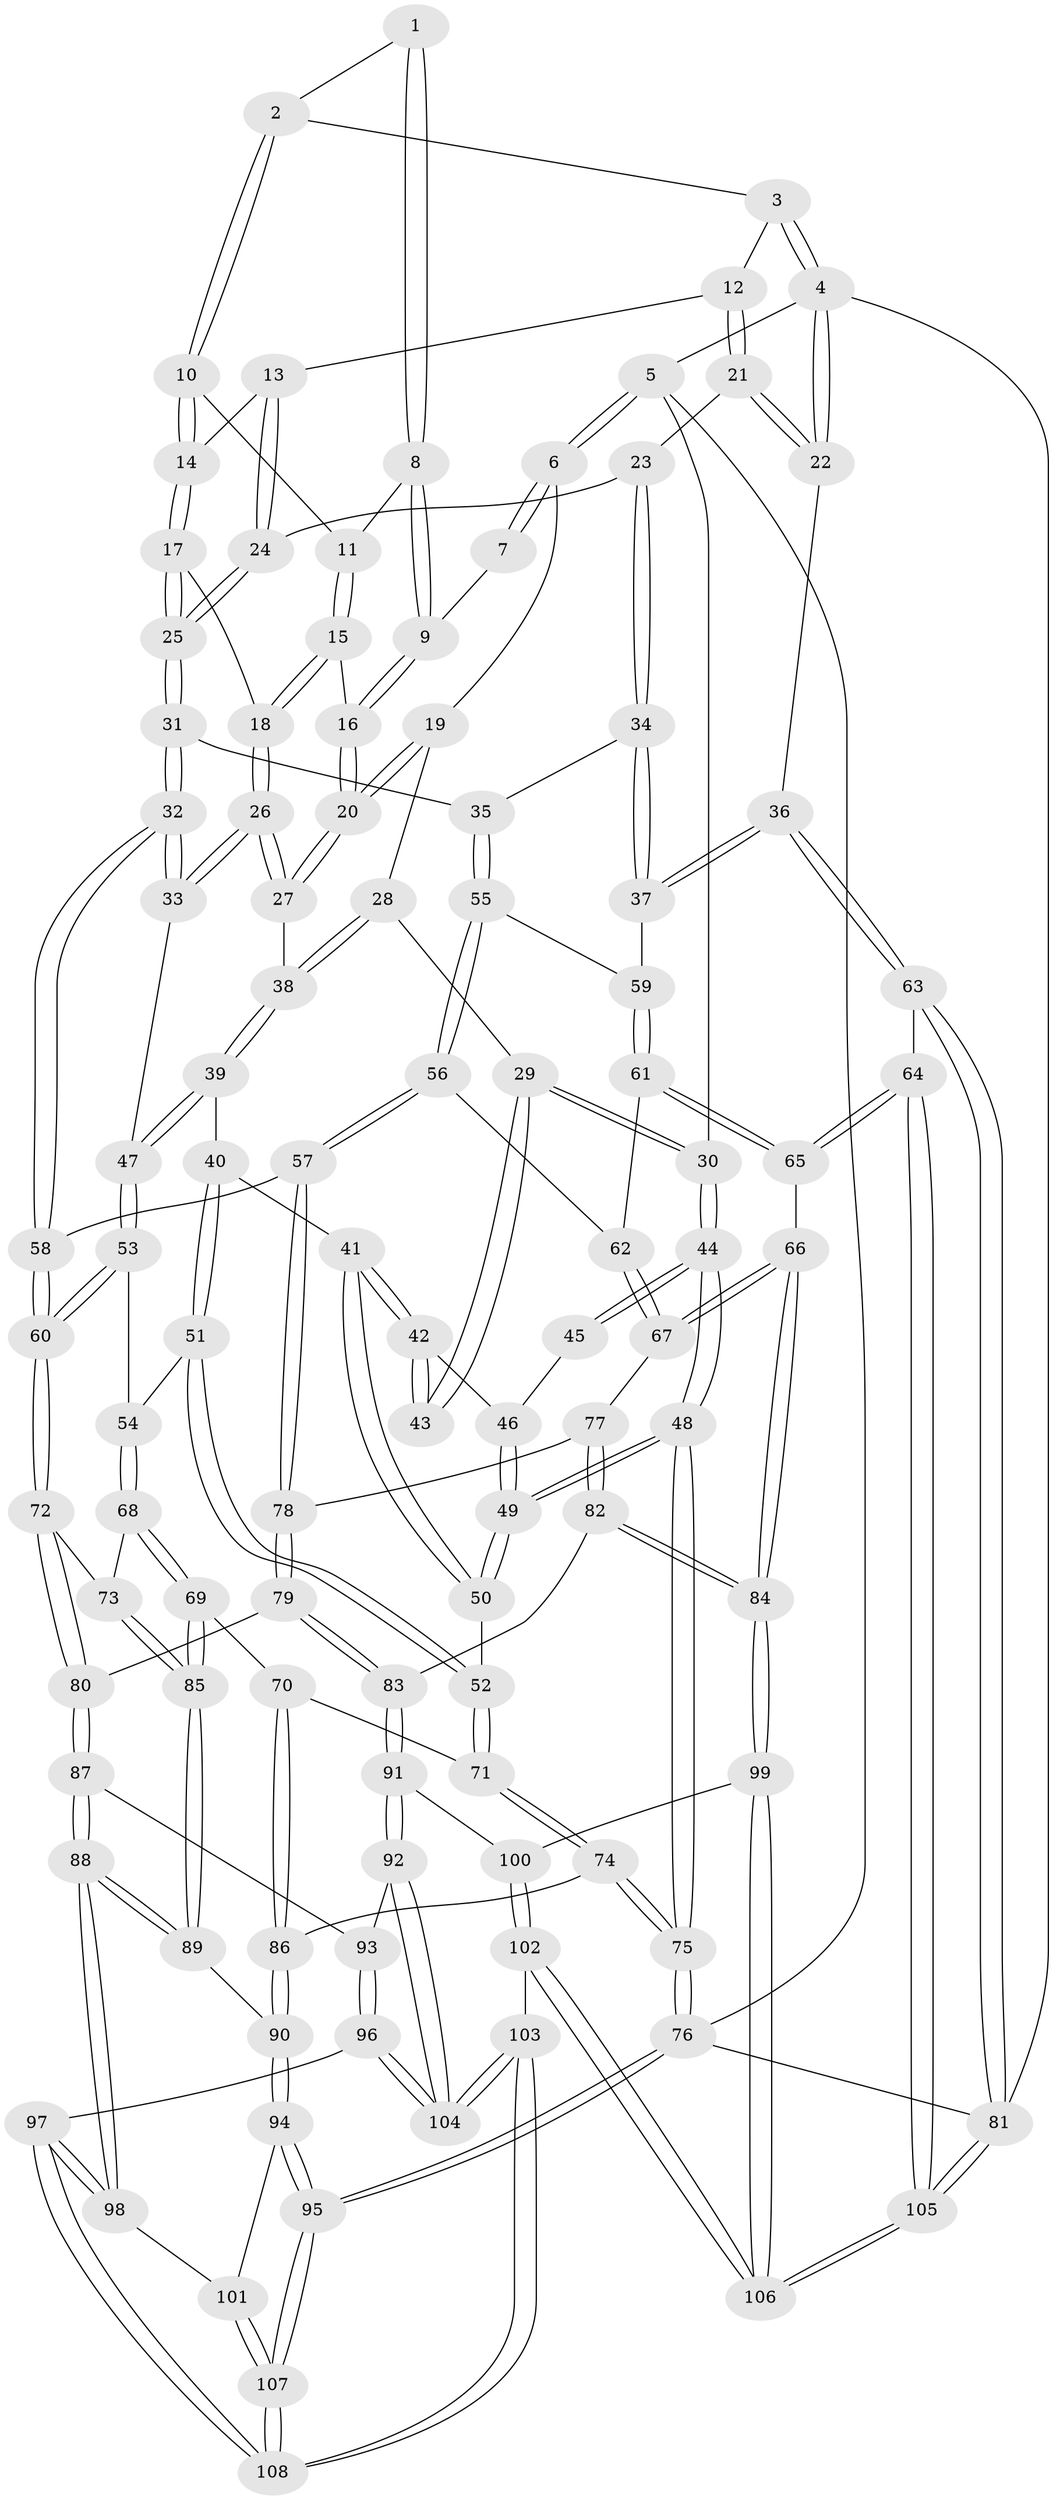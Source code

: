 // coarse degree distribution, {2: 0.023255813953488372, 4: 0.32558139534883723, 5: 0.32558139534883723, 3: 0.11627906976744186, 6: 0.18604651162790697, 7: 0.023255813953488372}
// Generated by graph-tools (version 1.1) at 2025/06/03/04/25 22:06:51]
// undirected, 108 vertices, 267 edges
graph export_dot {
graph [start="1"]
  node [color=gray90,style=filled];
  1 [pos="+0.4799263608475914+0"];
  2 [pos="+0.7503810031355427+0"];
  3 [pos="+0.7884122776873378+0"];
  4 [pos="+1+0"];
  5 [pos="+0+0"];
  6 [pos="+0+0"];
  7 [pos="+0.4610502251621764+0"];
  8 [pos="+0.5599036779198733+0.0612420312074109"];
  9 [pos="+0.4473506398797067+0.08801280033107874"];
  10 [pos="+0.6671619199809282+0.004704664886454561"];
  11 [pos="+0.5668445531564851+0.06522854668364343"];
  12 [pos="+0.7974252714530979+0.10518381701541282"];
  13 [pos="+0.795650198196841+0.10970360614404605"];
  14 [pos="+0.6749542186001755+0.1269615750611959"];
  15 [pos="+0.5886853864521481+0.13149033079033506"];
  16 [pos="+0.43394947292816705+0.1199739513227652"];
  17 [pos="+0.6485114242189733+0.16407735064429457"];
  18 [pos="+0.6200126764669068+0.16170407880862475"];
  19 [pos="+0.1612421963267574+0.03430495775871007"];
  20 [pos="+0.39501069646985154+0.168308197620617"];
  21 [pos="+1+0.05955753732623319"];
  22 [pos="+1+0"];
  23 [pos="+0.8944189076209271+0.19680628229017658"];
  24 [pos="+0.8208828695161414+0.17611698391149092"];
  25 [pos="+0.7162551935469176+0.29451444441475283"];
  26 [pos="+0.45971163726668945+0.276837359404234"];
  27 [pos="+0.40910629446094643+0.22459897708224819"];
  28 [pos="+0.1548912954400689+0.17292619674888274"];
  29 [pos="+0.13807656350563166+0.20539637931456153"];
  30 [pos="+0+0.3388750719475377"];
  31 [pos="+0.7159243186144361+0.32575866734675385"];
  32 [pos="+0.5099622265512338+0.3876544004942608"];
  33 [pos="+0.4956892816809621+0.3723282626157317"];
  34 [pos="+0.9150340501804054+0.3104529639038252"];
  35 [pos="+0.7217440203959102+0.3307102268169187"];
  36 [pos="+1+0.4355886849581028"];
  37 [pos="+1+0.40140680144421753"];
  38 [pos="+0.2702496021742155+0.30167286368934076"];
  39 [pos="+0.24551863642858557+0.3688690431048654"];
  40 [pos="+0.2301998709107716+0.3727068108701901"];
  41 [pos="+0.2065828542337531+0.3736637516070773"];
  42 [pos="+0.1635979237851728+0.3476074048597896"];
  43 [pos="+0.12298290067607852+0.2752420600114636"];
  44 [pos="+0+0.34260451990644086"];
  45 [pos="+0.09482289956374598+0.2917961537550396"];
  46 [pos="+0.06835010303842845+0.39081196967054926"];
  47 [pos="+0.29955512328189765+0.41603037223329836"];
  48 [pos="+0+0.47495331233097354"];
  49 [pos="+0+0.484390537905252"];
  50 [pos="+0.08549384174812943+0.5211501827603322"];
  51 [pos="+0.20199885122609315+0.5476300104050219"];
  52 [pos="+0.09051486176737276+0.5251362506671856"];
  53 [pos="+0.29804583547553065+0.5255308027238267"];
  54 [pos="+0.22301261196622554+0.5565680143643962"];
  55 [pos="+0.7578595842160244+0.4281271748018652"];
  56 [pos="+0.6764787419929889+0.5638222521785475"];
  57 [pos="+0.6619270386820458+0.5808938337305991"];
  58 [pos="+0.5127176744827872+0.4973501991097706"];
  59 [pos="+0.8306541497905193+0.46530991801629024"];
  60 [pos="+0.43141511572069297+0.5841647840504944"];
  61 [pos="+0.8357505621286048+0.5344743957763926"];
  62 [pos="+0.8301654702273807+0.5370979974375472"];
  63 [pos="+1+0.6753697260451232"];
  64 [pos="+1+0.6863521367734344"];
  65 [pos="+0.9619496121073137+0.7093148666990292"];
  66 [pos="+0.8671748915712829+0.7495135253711545"];
  67 [pos="+0.718087814490479+0.6491861531140494"];
  68 [pos="+0.22742528521381436+0.5967820940040068"];
  69 [pos="+0.19335682928770775+0.7177790369218602"];
  70 [pos="+0.17465851252913517+0.7131905666479267"];
  71 [pos="+0.10322613282788215+0.6187942853824218"];
  72 [pos="+0.4221095196461401+0.6670426913258756"];
  73 [pos="+0.3411244132278467+0.6814176518051701"];
  74 [pos="+0.020353691722957222+0.7382632690312179"];
  75 [pos="+0+0.6686678024538909"];
  76 [pos="+0+1"];
  77 [pos="+0.6961327005212683+0.6381826503554227"];
  78 [pos="+0.6737926319355121+0.6145004738671778"];
  79 [pos="+0.5578003489554721+0.7047666839093283"];
  80 [pos="+0.43019303423955535+0.6834254822727266"];
  81 [pos="+1+1"];
  82 [pos="+0.6251978201328429+0.80040670385847"];
  83 [pos="+0.6083265997819414+0.808089221487677"];
  84 [pos="+0.8233865873755922+0.8205429067633018"];
  85 [pos="+0.22198596637962045+0.7500824437883928"];
  86 [pos="+0.040117298168544625+0.7504633033730533"];
  87 [pos="+0.42929371450838116+0.7572939685853326"];
  88 [pos="+0.2556614712591542+0.8523257852259258"];
  89 [pos="+0.2272278917623434+0.7949473822258699"];
  90 [pos="+0.07290029779710046+0.8285908574922523"];
  91 [pos="+0.6044647947342737+0.8137438815465642"];
  92 [pos="+0.4786836361205162+0.8356720454666708"];
  93 [pos="+0.4504240621991676+0.7984141673189897"];
  94 [pos="+0.07221626500638542+0.8346898725302254"];
  95 [pos="+0+1"];
  96 [pos="+0.3163991606859785+0.9144968905697015"];
  97 [pos="+0.27440282432340923+0.9044226472150866"];
  98 [pos="+0.25568166431237105+0.8539189114700129"];
  99 [pos="+0.8131178474493516+0.8728479568275289"];
  100 [pos="+0.6141562076734476+0.8562129107311699"];
  101 [pos="+0.12594245900291323+0.8941182976751473"];
  102 [pos="+0.6787904185422481+1"];
  103 [pos="+0.5732560901009645+1"];
  104 [pos="+0.46487056782497094+0.9810240089831641"];
  105 [pos="+0.7579451413969711+1"];
  106 [pos="+0.7497486421746473+1"];
  107 [pos="+0.021094803174237554+1"];
  108 [pos="+0.0838200877957099+1"];
  1 -- 2;
  1 -- 8;
  1 -- 8;
  2 -- 3;
  2 -- 10;
  2 -- 10;
  3 -- 4;
  3 -- 4;
  3 -- 12;
  4 -- 5;
  4 -- 22;
  4 -- 22;
  4 -- 81;
  5 -- 6;
  5 -- 6;
  5 -- 30;
  5 -- 76;
  6 -- 7;
  6 -- 7;
  6 -- 19;
  7 -- 9;
  8 -- 9;
  8 -- 9;
  8 -- 11;
  9 -- 16;
  9 -- 16;
  10 -- 11;
  10 -- 14;
  10 -- 14;
  11 -- 15;
  11 -- 15;
  12 -- 13;
  12 -- 21;
  12 -- 21;
  13 -- 14;
  13 -- 24;
  13 -- 24;
  14 -- 17;
  14 -- 17;
  15 -- 16;
  15 -- 18;
  15 -- 18;
  16 -- 20;
  16 -- 20;
  17 -- 18;
  17 -- 25;
  17 -- 25;
  18 -- 26;
  18 -- 26;
  19 -- 20;
  19 -- 20;
  19 -- 28;
  20 -- 27;
  20 -- 27;
  21 -- 22;
  21 -- 22;
  21 -- 23;
  22 -- 36;
  23 -- 24;
  23 -- 34;
  23 -- 34;
  24 -- 25;
  24 -- 25;
  25 -- 31;
  25 -- 31;
  26 -- 27;
  26 -- 27;
  26 -- 33;
  26 -- 33;
  27 -- 38;
  28 -- 29;
  28 -- 38;
  28 -- 38;
  29 -- 30;
  29 -- 30;
  29 -- 43;
  29 -- 43;
  30 -- 44;
  30 -- 44;
  31 -- 32;
  31 -- 32;
  31 -- 35;
  32 -- 33;
  32 -- 33;
  32 -- 58;
  32 -- 58;
  33 -- 47;
  34 -- 35;
  34 -- 37;
  34 -- 37;
  35 -- 55;
  35 -- 55;
  36 -- 37;
  36 -- 37;
  36 -- 63;
  36 -- 63;
  37 -- 59;
  38 -- 39;
  38 -- 39;
  39 -- 40;
  39 -- 47;
  39 -- 47;
  40 -- 41;
  40 -- 51;
  40 -- 51;
  41 -- 42;
  41 -- 42;
  41 -- 50;
  41 -- 50;
  42 -- 43;
  42 -- 43;
  42 -- 46;
  44 -- 45;
  44 -- 45;
  44 -- 48;
  44 -- 48;
  45 -- 46;
  46 -- 49;
  46 -- 49;
  47 -- 53;
  47 -- 53;
  48 -- 49;
  48 -- 49;
  48 -- 75;
  48 -- 75;
  49 -- 50;
  49 -- 50;
  50 -- 52;
  51 -- 52;
  51 -- 52;
  51 -- 54;
  52 -- 71;
  52 -- 71;
  53 -- 54;
  53 -- 60;
  53 -- 60;
  54 -- 68;
  54 -- 68;
  55 -- 56;
  55 -- 56;
  55 -- 59;
  56 -- 57;
  56 -- 57;
  56 -- 62;
  57 -- 58;
  57 -- 78;
  57 -- 78;
  58 -- 60;
  58 -- 60;
  59 -- 61;
  59 -- 61;
  60 -- 72;
  60 -- 72;
  61 -- 62;
  61 -- 65;
  61 -- 65;
  62 -- 67;
  62 -- 67;
  63 -- 64;
  63 -- 81;
  63 -- 81;
  64 -- 65;
  64 -- 65;
  64 -- 105;
  64 -- 105;
  65 -- 66;
  66 -- 67;
  66 -- 67;
  66 -- 84;
  66 -- 84;
  67 -- 77;
  68 -- 69;
  68 -- 69;
  68 -- 73;
  69 -- 70;
  69 -- 85;
  69 -- 85;
  70 -- 71;
  70 -- 86;
  70 -- 86;
  71 -- 74;
  71 -- 74;
  72 -- 73;
  72 -- 80;
  72 -- 80;
  73 -- 85;
  73 -- 85;
  74 -- 75;
  74 -- 75;
  74 -- 86;
  75 -- 76;
  75 -- 76;
  76 -- 95;
  76 -- 95;
  76 -- 81;
  77 -- 78;
  77 -- 82;
  77 -- 82;
  78 -- 79;
  78 -- 79;
  79 -- 80;
  79 -- 83;
  79 -- 83;
  80 -- 87;
  80 -- 87;
  81 -- 105;
  81 -- 105;
  82 -- 83;
  82 -- 84;
  82 -- 84;
  83 -- 91;
  83 -- 91;
  84 -- 99;
  84 -- 99;
  85 -- 89;
  85 -- 89;
  86 -- 90;
  86 -- 90;
  87 -- 88;
  87 -- 88;
  87 -- 93;
  88 -- 89;
  88 -- 89;
  88 -- 98;
  88 -- 98;
  89 -- 90;
  90 -- 94;
  90 -- 94;
  91 -- 92;
  91 -- 92;
  91 -- 100;
  92 -- 93;
  92 -- 104;
  92 -- 104;
  93 -- 96;
  93 -- 96;
  94 -- 95;
  94 -- 95;
  94 -- 101;
  95 -- 107;
  95 -- 107;
  96 -- 97;
  96 -- 104;
  96 -- 104;
  97 -- 98;
  97 -- 98;
  97 -- 108;
  97 -- 108;
  98 -- 101;
  99 -- 100;
  99 -- 106;
  99 -- 106;
  100 -- 102;
  100 -- 102;
  101 -- 107;
  101 -- 107;
  102 -- 103;
  102 -- 106;
  102 -- 106;
  103 -- 104;
  103 -- 104;
  103 -- 108;
  103 -- 108;
  105 -- 106;
  105 -- 106;
  107 -- 108;
  107 -- 108;
}
